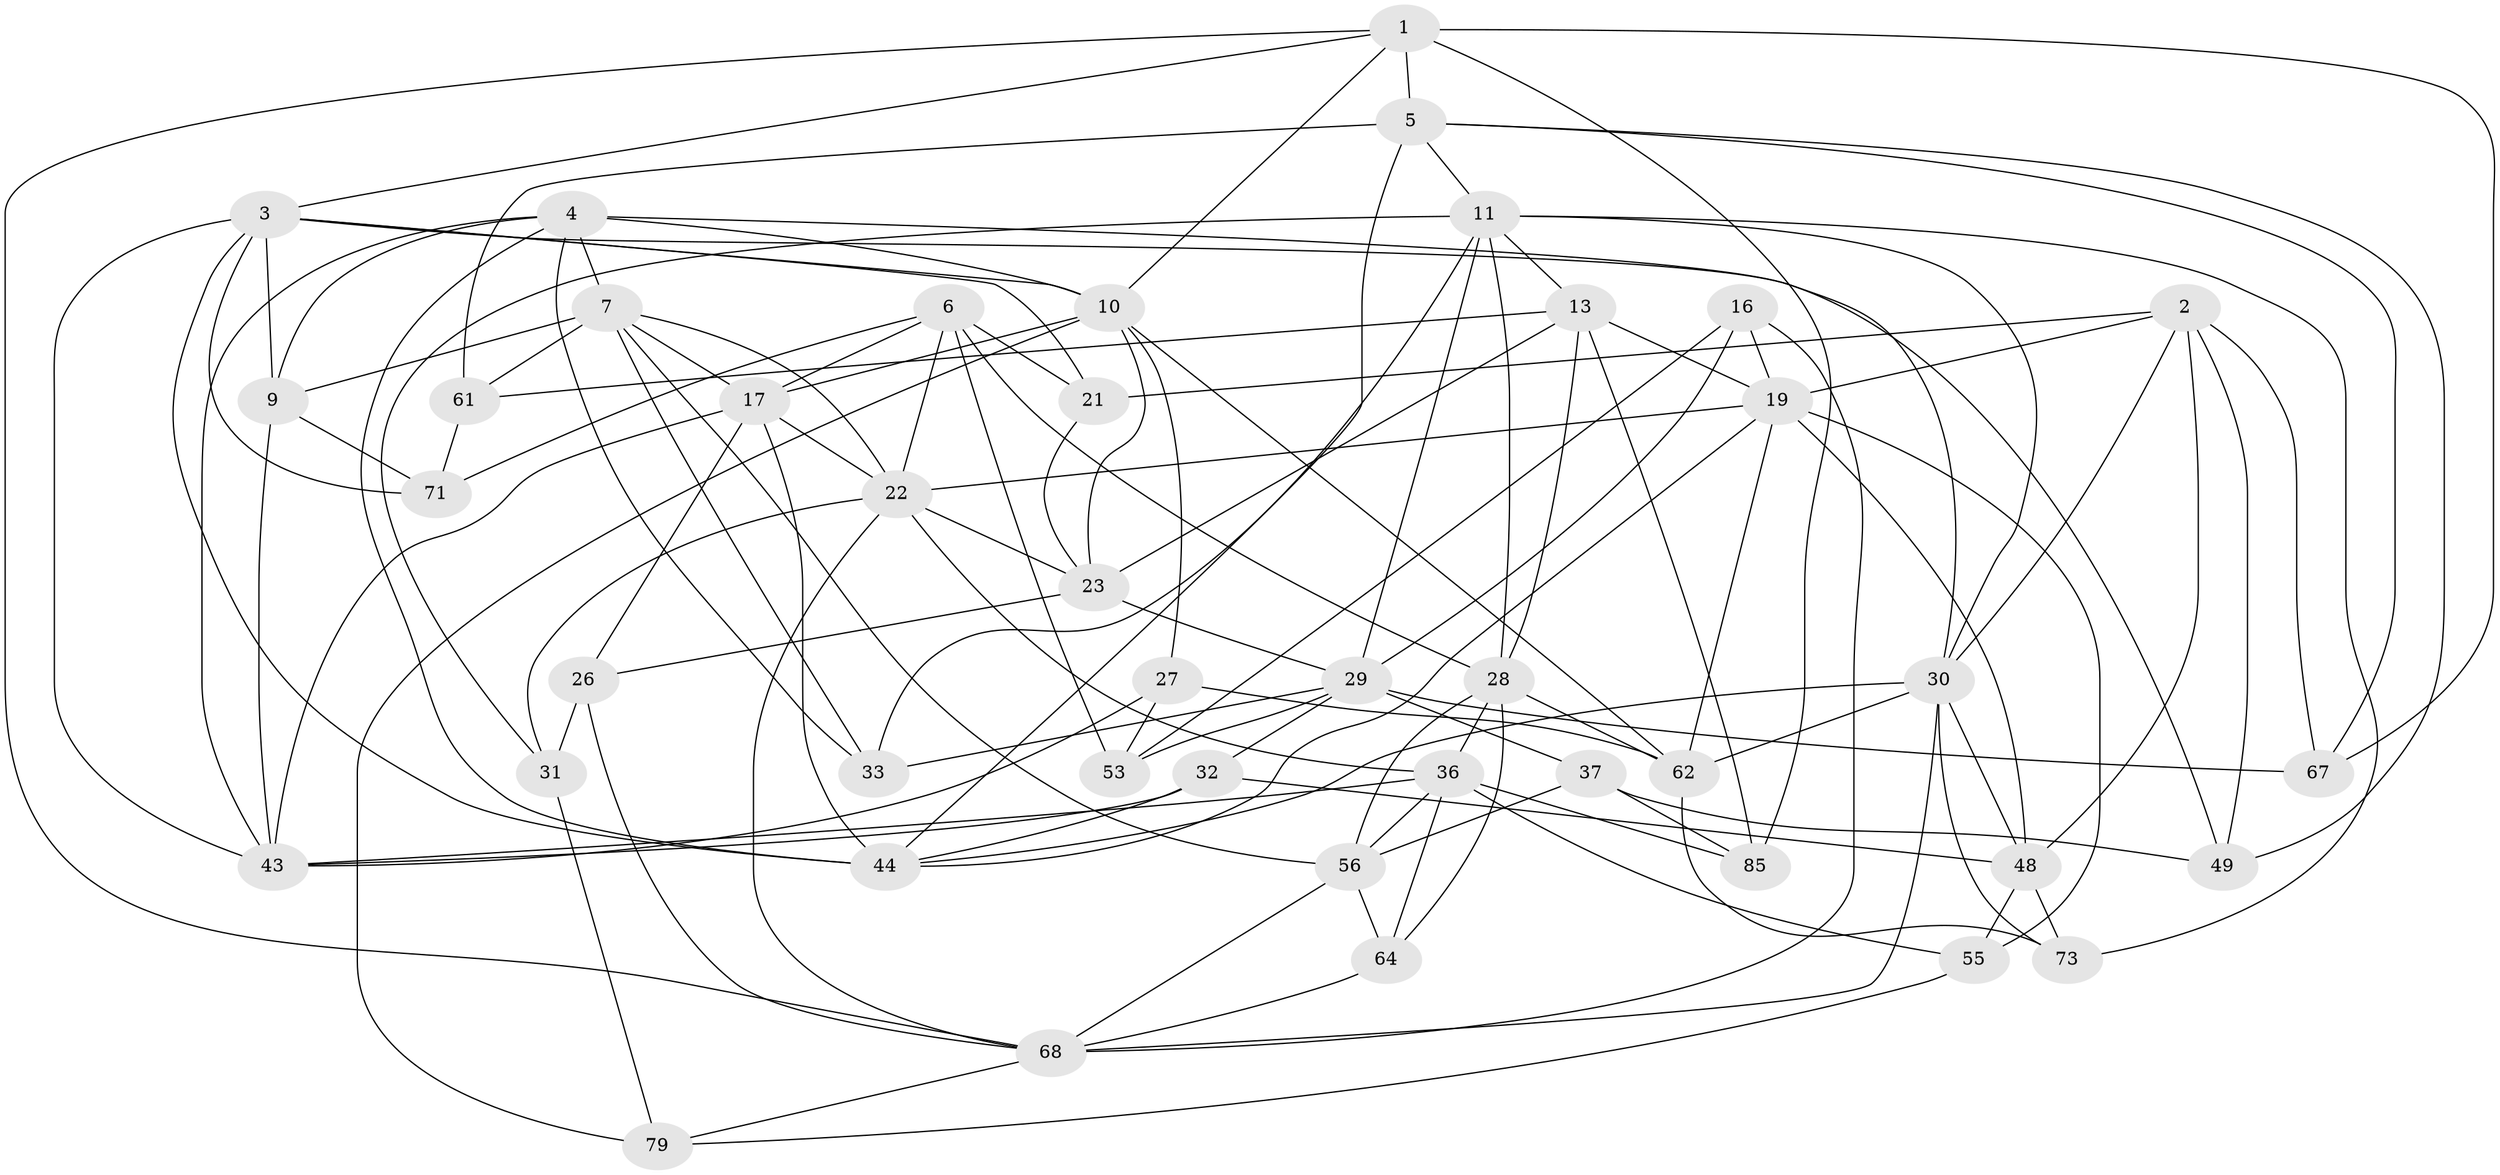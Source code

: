 // original degree distribution, {4: 1.0}
// Generated by graph-tools (version 1.1) at 2025/16/03/09/25 04:16:28]
// undirected, 43 vertices, 122 edges
graph export_dot {
graph [start="1"]
  node [color=gray90,style=filled];
  1 [super="+14"];
  2 [super="+24"];
  3 [super="+40+18"];
  4 [super="+45+35"];
  5 [super="+34"];
  6 [super="+12"];
  7 [super="+58+8+15"];
  9 [super="+52"];
  10 [super="+20"];
  11 [super="+77+60"];
  13 [super="+76"];
  16;
  17 [super="+70+25"];
  19 [super="+42"];
  21;
  22 [super="+81+65"];
  23 [super="+41"];
  26;
  27;
  28 [super="+39+72"];
  29 [super="+78+86"];
  30 [super="+38+57+80"];
  31;
  32;
  33;
  36 [super="+66+84"];
  37;
  43 [super="+46"];
  44 [super="+50"];
  48 [super="+63"];
  49;
  53;
  55;
  56 [super="+83"];
  61;
  62 [super="+87"];
  64;
  67;
  68 [super="+82+75+69"];
  71;
  73;
  79;
  85;
  1 -- 85;
  1 -- 3;
  1 -- 5;
  1 -- 67;
  1 -- 10;
  1 -- 68;
  2 -- 67;
  2 -- 48;
  2 -- 19;
  2 -- 49;
  2 -- 21;
  2 -- 30;
  3 -- 10;
  3 -- 21;
  3 -- 9;
  3 -- 49;
  3 -- 43;
  3 -- 71;
  3 -- 44;
  4 -- 10;
  4 -- 30;
  4 -- 43;
  4 -- 7 [weight=2];
  4 -- 33;
  4 -- 9;
  4 -- 44;
  5 -- 49;
  5 -- 67;
  5 -- 61;
  5 -- 11;
  5 -- 44;
  6 -- 53;
  6 -- 28;
  6 -- 71;
  6 -- 21;
  6 -- 17;
  6 -- 22;
  7 -- 56;
  7 -- 61;
  7 -- 17;
  7 -- 9;
  7 -- 22;
  7 -- 33;
  9 -- 71;
  9 -- 43 [weight=2];
  10 -- 17;
  10 -- 27;
  10 -- 62;
  10 -- 79;
  10 -- 23;
  11 -- 28;
  11 -- 31;
  11 -- 73;
  11 -- 33;
  11 -- 13;
  11 -- 29;
  11 -- 30;
  13 -- 61;
  13 -- 28;
  13 -- 19;
  13 -- 85;
  13 -- 23;
  16 -- 53;
  16 -- 29;
  16 -- 68;
  16 -- 19;
  17 -- 26;
  17 -- 44 [weight=2];
  17 -- 43;
  17 -- 22;
  19 -- 55;
  19 -- 22;
  19 -- 48;
  19 -- 44;
  19 -- 62;
  21 -- 23;
  22 -- 68;
  22 -- 31;
  22 -- 23;
  22 -- 36;
  23 -- 26;
  23 -- 29;
  26 -- 31;
  26 -- 68;
  27 -- 53;
  27 -- 43;
  27 -- 62;
  28 -- 64;
  28 -- 36 [weight=2];
  28 -- 56;
  28 -- 62;
  29 -- 32;
  29 -- 67;
  29 -- 53;
  29 -- 33;
  29 -- 37;
  30 -- 73;
  30 -- 44;
  30 -- 68;
  30 -- 48;
  30 -- 62;
  31 -- 79;
  32 -- 43;
  32 -- 44;
  32 -- 48;
  36 -- 55;
  36 -- 56;
  36 -- 64;
  36 -- 85;
  36 -- 43;
  37 -- 85;
  37 -- 56;
  37 -- 49;
  48 -- 73;
  48 -- 55;
  55 -- 79;
  56 -- 64;
  56 -- 68;
  61 -- 71;
  62 -- 73;
  64 -- 68;
  68 -- 79;
}
